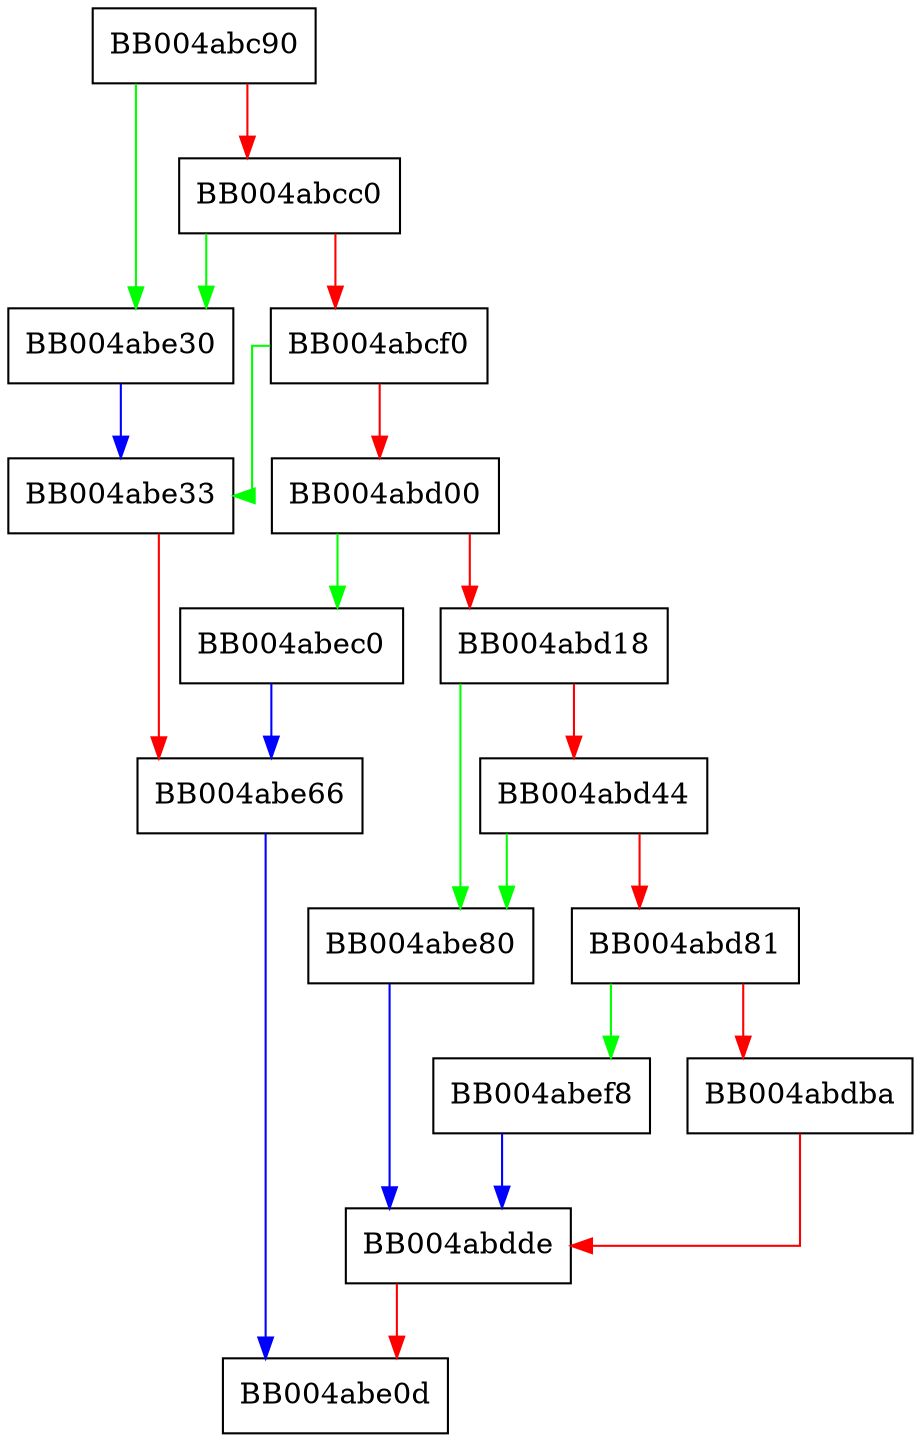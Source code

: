 digraph srp_generate_client_master_secret {
  node [shape="box"];
  graph [splines=ortho];
  BB004abc90 -> BB004abe30 [color="green"];
  BB004abc90 -> BB004abcc0 [color="red"];
  BB004abcc0 -> BB004abe30 [color="green"];
  BB004abcc0 -> BB004abcf0 [color="red"];
  BB004abcf0 -> BB004abe33 [color="green"];
  BB004abcf0 -> BB004abd00 [color="red"];
  BB004abd00 -> BB004abec0 [color="green"];
  BB004abd00 -> BB004abd18 [color="red"];
  BB004abd18 -> BB004abe80 [color="green"];
  BB004abd18 -> BB004abd44 [color="red"];
  BB004abd44 -> BB004abe80 [color="green"];
  BB004abd44 -> BB004abd81 [color="red"];
  BB004abd81 -> BB004abef8 [color="green"];
  BB004abd81 -> BB004abdba [color="red"];
  BB004abdba -> BB004abdde [color="red"];
  BB004abdde -> BB004abe0d [color="red"];
  BB004abe30 -> BB004abe33 [color="blue"];
  BB004abe33 -> BB004abe66 [color="red"];
  BB004abe66 -> BB004abe0d [color="blue"];
  BB004abe80 -> BB004abdde [color="blue"];
  BB004abec0 -> BB004abe66 [color="blue"];
  BB004abef8 -> BB004abdde [color="blue"];
}